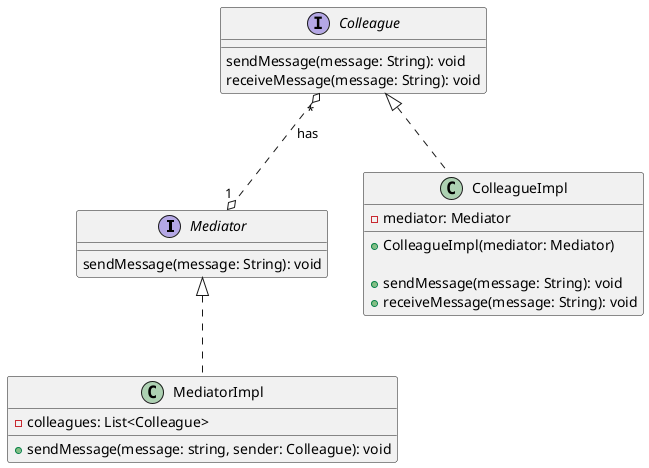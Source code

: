 @startuml
'https://plantuml.com/class-diagram

interface Mediator {
    sendMessage(message: String): void
}

class MediatorImpl implements Mediator{
    - colleagues: List<Colleague>

    + sendMessage(message: string, sender: Colleague): void
}

interface Colleague {
    sendMessage(message: String): void
    receiveMessage(message: String): void
}

class ColleagueImpl implements Colleague {
    - mediator: Mediator

    + ColleagueImpl(mediator: Mediator)

    + sendMessage(message: String): void
    + receiveMessage(message: String): void
}

Colleague "*" o..o "1" Mediator: has

@enduml